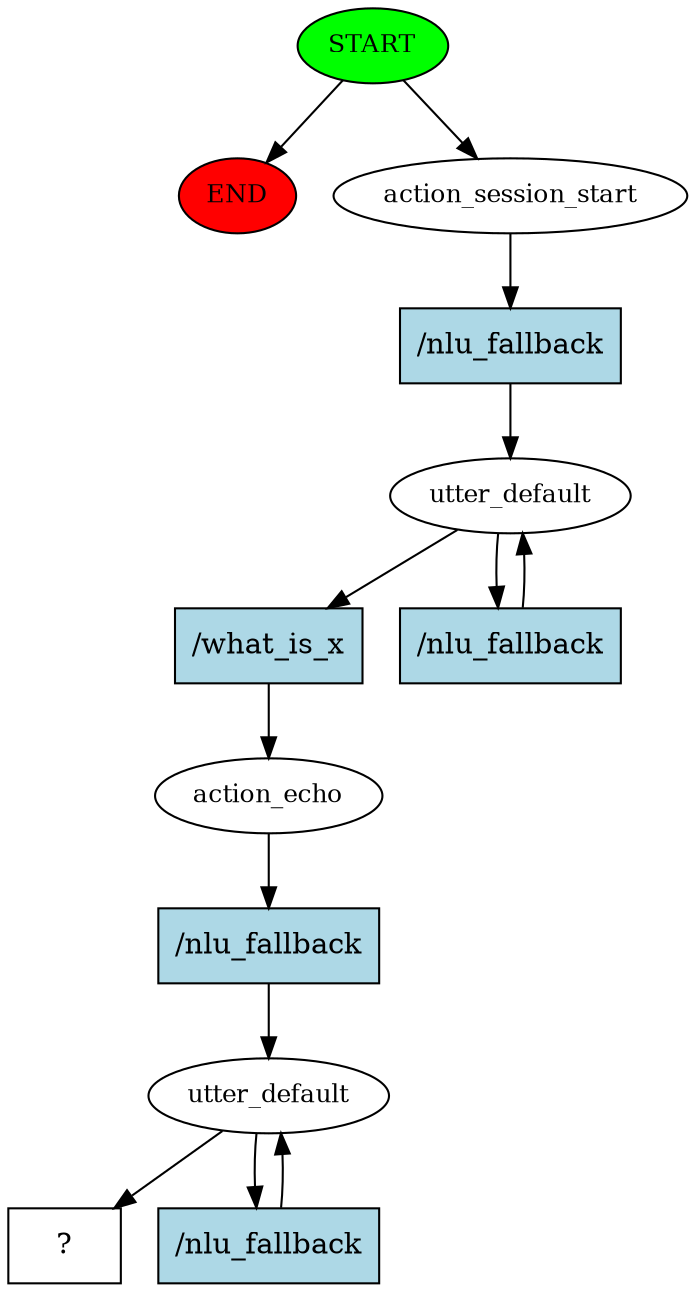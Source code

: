 digraph  {
0 [class="start active", fillcolor=green, fontsize=12, label=START, style=filled];
"-1" [class=end, fillcolor=red, fontsize=12, label=END, style=filled];
1 [class=active, fontsize=12, label=action_session_start];
2 [class=active, fontsize=12, label=utter_default];
4 [class=active, fontsize=12, label=action_echo];
5 [class=active, fontsize=12, label=utter_default];
7 [class="intent dashed active", label="  ?  ", shape=rect];
8 [class="intent active", fillcolor=lightblue, label="/nlu_fallback", shape=rect, style=filled];
9 [class="intent active", fillcolor=lightblue, label="/what_is_x", shape=rect, style=filled];
10 [class="intent active", fillcolor=lightblue, label="/nlu_fallback", shape=rect, style=filled];
11 [class="intent active", fillcolor=lightblue, label="/nlu_fallback", shape=rect, style=filled];
12 [class="intent active", fillcolor=lightblue, label="/nlu_fallback", shape=rect, style=filled];
0 -> "-1"  [class="", key=NONE, label=""];
0 -> 1  [class=active, key=NONE, label=""];
1 -> 8  [class=active, key=0];
2 -> 9  [class=active, key=0];
2 -> 10  [class=active, key=0];
4 -> 11  [class=active, key=0];
5 -> 7  [class=active, key=NONE, label=""];
5 -> 12  [class=active, key=0];
8 -> 2  [class=active, key=0];
9 -> 4  [class=active, key=0];
10 -> 2  [class=active, key=0];
11 -> 5  [class=active, key=0];
12 -> 5  [class=active, key=0];
}
